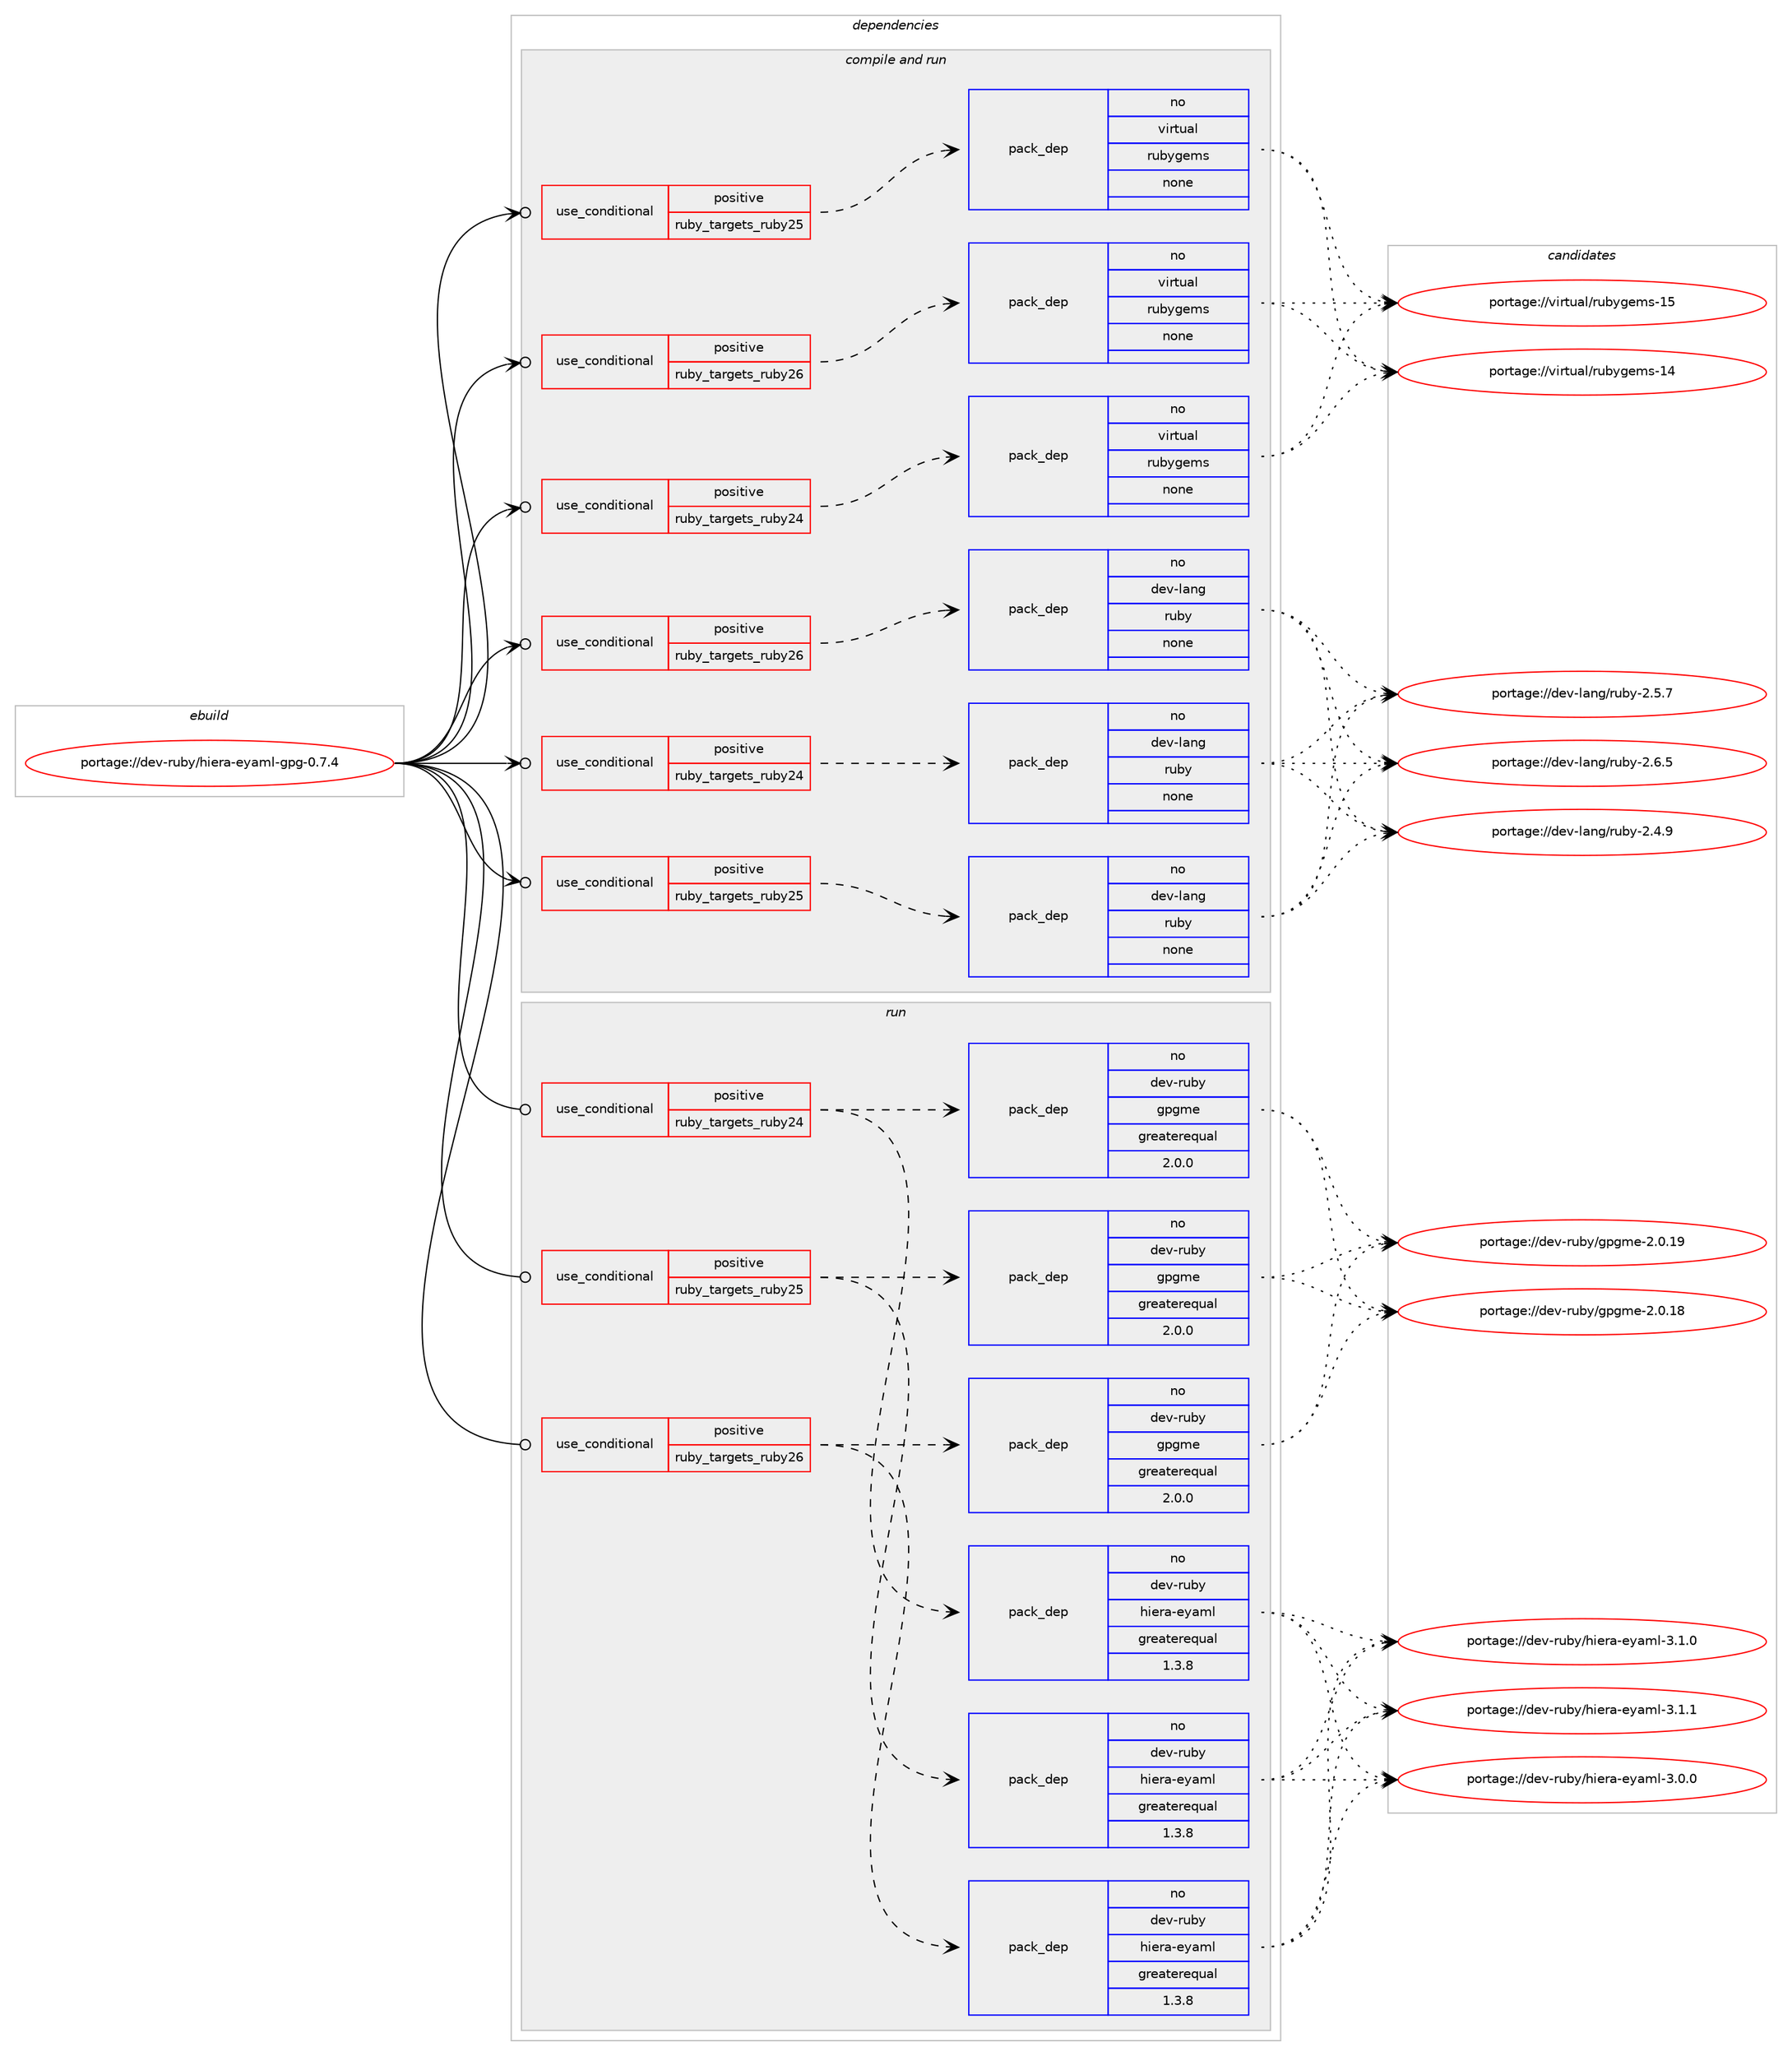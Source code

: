 digraph prolog {

# *************
# Graph options
# *************

newrank=true;
concentrate=true;
compound=true;
graph [rankdir=LR,fontname=Helvetica,fontsize=10,ranksep=1.5];#, ranksep=2.5, nodesep=0.2];
edge  [arrowhead=vee];
node  [fontname=Helvetica,fontsize=10];

# **********
# The ebuild
# **********

subgraph cluster_leftcol {
color=gray;
rank=same;
label=<<i>ebuild</i>>;
id [label="portage://dev-ruby/hiera-eyaml-gpg-0.7.4", color=red, width=4, href="../dev-ruby/hiera-eyaml-gpg-0.7.4.svg"];
}

# ****************
# The dependencies
# ****************

subgraph cluster_midcol {
color=gray;
label=<<i>dependencies</i>>;
subgraph cluster_compile {
fillcolor="#eeeeee";
style=filled;
label=<<i>compile</i>>;
}
subgraph cluster_compileandrun {
fillcolor="#eeeeee";
style=filled;
label=<<i>compile and run</i>>;
subgraph cond53525 {
dependency223829 [label=<<TABLE BORDER="0" CELLBORDER="1" CELLSPACING="0" CELLPADDING="4"><TR><TD ROWSPAN="3" CELLPADDING="10">use_conditional</TD></TR><TR><TD>positive</TD></TR><TR><TD>ruby_targets_ruby24</TD></TR></TABLE>>, shape=none, color=red];
subgraph pack166812 {
dependency223830 [label=<<TABLE BORDER="0" CELLBORDER="1" CELLSPACING="0" CELLPADDING="4" WIDTH="220"><TR><TD ROWSPAN="6" CELLPADDING="30">pack_dep</TD></TR><TR><TD WIDTH="110">no</TD></TR><TR><TD>dev-lang</TD></TR><TR><TD>ruby</TD></TR><TR><TD>none</TD></TR><TR><TD></TD></TR></TABLE>>, shape=none, color=blue];
}
dependency223829:e -> dependency223830:w [weight=20,style="dashed",arrowhead="vee"];
}
id:e -> dependency223829:w [weight=20,style="solid",arrowhead="odotvee"];
subgraph cond53526 {
dependency223831 [label=<<TABLE BORDER="0" CELLBORDER="1" CELLSPACING="0" CELLPADDING="4"><TR><TD ROWSPAN="3" CELLPADDING="10">use_conditional</TD></TR><TR><TD>positive</TD></TR><TR><TD>ruby_targets_ruby24</TD></TR></TABLE>>, shape=none, color=red];
subgraph pack166813 {
dependency223832 [label=<<TABLE BORDER="0" CELLBORDER="1" CELLSPACING="0" CELLPADDING="4" WIDTH="220"><TR><TD ROWSPAN="6" CELLPADDING="30">pack_dep</TD></TR><TR><TD WIDTH="110">no</TD></TR><TR><TD>virtual</TD></TR><TR><TD>rubygems</TD></TR><TR><TD>none</TD></TR><TR><TD></TD></TR></TABLE>>, shape=none, color=blue];
}
dependency223831:e -> dependency223832:w [weight=20,style="dashed",arrowhead="vee"];
}
id:e -> dependency223831:w [weight=20,style="solid",arrowhead="odotvee"];
subgraph cond53527 {
dependency223833 [label=<<TABLE BORDER="0" CELLBORDER="1" CELLSPACING="0" CELLPADDING="4"><TR><TD ROWSPAN="3" CELLPADDING="10">use_conditional</TD></TR><TR><TD>positive</TD></TR><TR><TD>ruby_targets_ruby25</TD></TR></TABLE>>, shape=none, color=red];
subgraph pack166814 {
dependency223834 [label=<<TABLE BORDER="0" CELLBORDER="1" CELLSPACING="0" CELLPADDING="4" WIDTH="220"><TR><TD ROWSPAN="6" CELLPADDING="30">pack_dep</TD></TR><TR><TD WIDTH="110">no</TD></TR><TR><TD>dev-lang</TD></TR><TR><TD>ruby</TD></TR><TR><TD>none</TD></TR><TR><TD></TD></TR></TABLE>>, shape=none, color=blue];
}
dependency223833:e -> dependency223834:w [weight=20,style="dashed",arrowhead="vee"];
}
id:e -> dependency223833:w [weight=20,style="solid",arrowhead="odotvee"];
subgraph cond53528 {
dependency223835 [label=<<TABLE BORDER="0" CELLBORDER="1" CELLSPACING="0" CELLPADDING="4"><TR><TD ROWSPAN="3" CELLPADDING="10">use_conditional</TD></TR><TR><TD>positive</TD></TR><TR><TD>ruby_targets_ruby25</TD></TR></TABLE>>, shape=none, color=red];
subgraph pack166815 {
dependency223836 [label=<<TABLE BORDER="0" CELLBORDER="1" CELLSPACING="0" CELLPADDING="4" WIDTH="220"><TR><TD ROWSPAN="6" CELLPADDING="30">pack_dep</TD></TR><TR><TD WIDTH="110">no</TD></TR><TR><TD>virtual</TD></TR><TR><TD>rubygems</TD></TR><TR><TD>none</TD></TR><TR><TD></TD></TR></TABLE>>, shape=none, color=blue];
}
dependency223835:e -> dependency223836:w [weight=20,style="dashed",arrowhead="vee"];
}
id:e -> dependency223835:w [weight=20,style="solid",arrowhead="odotvee"];
subgraph cond53529 {
dependency223837 [label=<<TABLE BORDER="0" CELLBORDER="1" CELLSPACING="0" CELLPADDING="4"><TR><TD ROWSPAN="3" CELLPADDING="10">use_conditional</TD></TR><TR><TD>positive</TD></TR><TR><TD>ruby_targets_ruby26</TD></TR></TABLE>>, shape=none, color=red];
subgraph pack166816 {
dependency223838 [label=<<TABLE BORDER="0" CELLBORDER="1" CELLSPACING="0" CELLPADDING="4" WIDTH="220"><TR><TD ROWSPAN="6" CELLPADDING="30">pack_dep</TD></TR><TR><TD WIDTH="110">no</TD></TR><TR><TD>dev-lang</TD></TR><TR><TD>ruby</TD></TR><TR><TD>none</TD></TR><TR><TD></TD></TR></TABLE>>, shape=none, color=blue];
}
dependency223837:e -> dependency223838:w [weight=20,style="dashed",arrowhead="vee"];
}
id:e -> dependency223837:w [weight=20,style="solid",arrowhead="odotvee"];
subgraph cond53530 {
dependency223839 [label=<<TABLE BORDER="0" CELLBORDER="1" CELLSPACING="0" CELLPADDING="4"><TR><TD ROWSPAN="3" CELLPADDING="10">use_conditional</TD></TR><TR><TD>positive</TD></TR><TR><TD>ruby_targets_ruby26</TD></TR></TABLE>>, shape=none, color=red];
subgraph pack166817 {
dependency223840 [label=<<TABLE BORDER="0" CELLBORDER="1" CELLSPACING="0" CELLPADDING="4" WIDTH="220"><TR><TD ROWSPAN="6" CELLPADDING="30">pack_dep</TD></TR><TR><TD WIDTH="110">no</TD></TR><TR><TD>virtual</TD></TR><TR><TD>rubygems</TD></TR><TR><TD>none</TD></TR><TR><TD></TD></TR></TABLE>>, shape=none, color=blue];
}
dependency223839:e -> dependency223840:w [weight=20,style="dashed",arrowhead="vee"];
}
id:e -> dependency223839:w [weight=20,style="solid",arrowhead="odotvee"];
}
subgraph cluster_run {
fillcolor="#eeeeee";
style=filled;
label=<<i>run</i>>;
subgraph cond53531 {
dependency223841 [label=<<TABLE BORDER="0" CELLBORDER="1" CELLSPACING="0" CELLPADDING="4"><TR><TD ROWSPAN="3" CELLPADDING="10">use_conditional</TD></TR><TR><TD>positive</TD></TR><TR><TD>ruby_targets_ruby24</TD></TR></TABLE>>, shape=none, color=red];
subgraph pack166818 {
dependency223842 [label=<<TABLE BORDER="0" CELLBORDER="1" CELLSPACING="0" CELLPADDING="4" WIDTH="220"><TR><TD ROWSPAN="6" CELLPADDING="30">pack_dep</TD></TR><TR><TD WIDTH="110">no</TD></TR><TR><TD>dev-ruby</TD></TR><TR><TD>hiera-eyaml</TD></TR><TR><TD>greaterequal</TD></TR><TR><TD>1.3.8</TD></TR></TABLE>>, shape=none, color=blue];
}
dependency223841:e -> dependency223842:w [weight=20,style="dashed",arrowhead="vee"];
subgraph pack166819 {
dependency223843 [label=<<TABLE BORDER="0" CELLBORDER="1" CELLSPACING="0" CELLPADDING="4" WIDTH="220"><TR><TD ROWSPAN="6" CELLPADDING="30">pack_dep</TD></TR><TR><TD WIDTH="110">no</TD></TR><TR><TD>dev-ruby</TD></TR><TR><TD>gpgme</TD></TR><TR><TD>greaterequal</TD></TR><TR><TD>2.0.0</TD></TR></TABLE>>, shape=none, color=blue];
}
dependency223841:e -> dependency223843:w [weight=20,style="dashed",arrowhead="vee"];
}
id:e -> dependency223841:w [weight=20,style="solid",arrowhead="odot"];
subgraph cond53532 {
dependency223844 [label=<<TABLE BORDER="0" CELLBORDER="1" CELLSPACING="0" CELLPADDING="4"><TR><TD ROWSPAN="3" CELLPADDING="10">use_conditional</TD></TR><TR><TD>positive</TD></TR><TR><TD>ruby_targets_ruby25</TD></TR></TABLE>>, shape=none, color=red];
subgraph pack166820 {
dependency223845 [label=<<TABLE BORDER="0" CELLBORDER="1" CELLSPACING="0" CELLPADDING="4" WIDTH="220"><TR><TD ROWSPAN="6" CELLPADDING="30">pack_dep</TD></TR><TR><TD WIDTH="110">no</TD></TR><TR><TD>dev-ruby</TD></TR><TR><TD>hiera-eyaml</TD></TR><TR><TD>greaterequal</TD></TR><TR><TD>1.3.8</TD></TR></TABLE>>, shape=none, color=blue];
}
dependency223844:e -> dependency223845:w [weight=20,style="dashed",arrowhead="vee"];
subgraph pack166821 {
dependency223846 [label=<<TABLE BORDER="0" CELLBORDER="1" CELLSPACING="0" CELLPADDING="4" WIDTH="220"><TR><TD ROWSPAN="6" CELLPADDING="30">pack_dep</TD></TR><TR><TD WIDTH="110">no</TD></TR><TR><TD>dev-ruby</TD></TR><TR><TD>gpgme</TD></TR><TR><TD>greaterequal</TD></TR><TR><TD>2.0.0</TD></TR></TABLE>>, shape=none, color=blue];
}
dependency223844:e -> dependency223846:w [weight=20,style="dashed",arrowhead="vee"];
}
id:e -> dependency223844:w [weight=20,style="solid",arrowhead="odot"];
subgraph cond53533 {
dependency223847 [label=<<TABLE BORDER="0" CELLBORDER="1" CELLSPACING="0" CELLPADDING="4"><TR><TD ROWSPAN="3" CELLPADDING="10">use_conditional</TD></TR><TR><TD>positive</TD></TR><TR><TD>ruby_targets_ruby26</TD></TR></TABLE>>, shape=none, color=red];
subgraph pack166822 {
dependency223848 [label=<<TABLE BORDER="0" CELLBORDER="1" CELLSPACING="0" CELLPADDING="4" WIDTH="220"><TR><TD ROWSPAN="6" CELLPADDING="30">pack_dep</TD></TR><TR><TD WIDTH="110">no</TD></TR><TR><TD>dev-ruby</TD></TR><TR><TD>hiera-eyaml</TD></TR><TR><TD>greaterequal</TD></TR><TR><TD>1.3.8</TD></TR></TABLE>>, shape=none, color=blue];
}
dependency223847:e -> dependency223848:w [weight=20,style="dashed",arrowhead="vee"];
subgraph pack166823 {
dependency223849 [label=<<TABLE BORDER="0" CELLBORDER="1" CELLSPACING="0" CELLPADDING="4" WIDTH="220"><TR><TD ROWSPAN="6" CELLPADDING="30">pack_dep</TD></TR><TR><TD WIDTH="110">no</TD></TR><TR><TD>dev-ruby</TD></TR><TR><TD>gpgme</TD></TR><TR><TD>greaterequal</TD></TR><TR><TD>2.0.0</TD></TR></TABLE>>, shape=none, color=blue];
}
dependency223847:e -> dependency223849:w [weight=20,style="dashed",arrowhead="vee"];
}
id:e -> dependency223847:w [weight=20,style="solid",arrowhead="odot"];
}
}

# **************
# The candidates
# **************

subgraph cluster_choices {
rank=same;
color=gray;
label=<<i>candidates</i>>;

subgraph choice166812 {
color=black;
nodesep=1;
choiceportage10010111845108971101034711411798121455046524657 [label="portage://dev-lang/ruby-2.4.9", color=red, width=4,href="../dev-lang/ruby-2.4.9.svg"];
choiceportage10010111845108971101034711411798121455046534655 [label="portage://dev-lang/ruby-2.5.7", color=red, width=4,href="../dev-lang/ruby-2.5.7.svg"];
choiceportage10010111845108971101034711411798121455046544653 [label="portage://dev-lang/ruby-2.6.5", color=red, width=4,href="../dev-lang/ruby-2.6.5.svg"];
dependency223830:e -> choiceportage10010111845108971101034711411798121455046524657:w [style=dotted,weight="100"];
dependency223830:e -> choiceportage10010111845108971101034711411798121455046534655:w [style=dotted,weight="100"];
dependency223830:e -> choiceportage10010111845108971101034711411798121455046544653:w [style=dotted,weight="100"];
}
subgraph choice166813 {
color=black;
nodesep=1;
choiceportage118105114116117971084711411798121103101109115454952 [label="portage://virtual/rubygems-14", color=red, width=4,href="../virtual/rubygems-14.svg"];
choiceportage118105114116117971084711411798121103101109115454953 [label="portage://virtual/rubygems-15", color=red, width=4,href="../virtual/rubygems-15.svg"];
dependency223832:e -> choiceportage118105114116117971084711411798121103101109115454952:w [style=dotted,weight="100"];
dependency223832:e -> choiceportage118105114116117971084711411798121103101109115454953:w [style=dotted,weight="100"];
}
subgraph choice166814 {
color=black;
nodesep=1;
choiceportage10010111845108971101034711411798121455046524657 [label="portage://dev-lang/ruby-2.4.9", color=red, width=4,href="../dev-lang/ruby-2.4.9.svg"];
choiceportage10010111845108971101034711411798121455046534655 [label="portage://dev-lang/ruby-2.5.7", color=red, width=4,href="../dev-lang/ruby-2.5.7.svg"];
choiceportage10010111845108971101034711411798121455046544653 [label="portage://dev-lang/ruby-2.6.5", color=red, width=4,href="../dev-lang/ruby-2.6.5.svg"];
dependency223834:e -> choiceportage10010111845108971101034711411798121455046524657:w [style=dotted,weight="100"];
dependency223834:e -> choiceportage10010111845108971101034711411798121455046534655:w [style=dotted,weight="100"];
dependency223834:e -> choiceportage10010111845108971101034711411798121455046544653:w [style=dotted,weight="100"];
}
subgraph choice166815 {
color=black;
nodesep=1;
choiceportage118105114116117971084711411798121103101109115454952 [label="portage://virtual/rubygems-14", color=red, width=4,href="../virtual/rubygems-14.svg"];
choiceportage118105114116117971084711411798121103101109115454953 [label="portage://virtual/rubygems-15", color=red, width=4,href="../virtual/rubygems-15.svg"];
dependency223836:e -> choiceportage118105114116117971084711411798121103101109115454952:w [style=dotted,weight="100"];
dependency223836:e -> choiceportage118105114116117971084711411798121103101109115454953:w [style=dotted,weight="100"];
}
subgraph choice166816 {
color=black;
nodesep=1;
choiceportage10010111845108971101034711411798121455046524657 [label="portage://dev-lang/ruby-2.4.9", color=red, width=4,href="../dev-lang/ruby-2.4.9.svg"];
choiceportage10010111845108971101034711411798121455046534655 [label="portage://dev-lang/ruby-2.5.7", color=red, width=4,href="../dev-lang/ruby-2.5.7.svg"];
choiceportage10010111845108971101034711411798121455046544653 [label="portage://dev-lang/ruby-2.6.5", color=red, width=4,href="../dev-lang/ruby-2.6.5.svg"];
dependency223838:e -> choiceportage10010111845108971101034711411798121455046524657:w [style=dotted,weight="100"];
dependency223838:e -> choiceportage10010111845108971101034711411798121455046534655:w [style=dotted,weight="100"];
dependency223838:e -> choiceportage10010111845108971101034711411798121455046544653:w [style=dotted,weight="100"];
}
subgraph choice166817 {
color=black;
nodesep=1;
choiceportage118105114116117971084711411798121103101109115454952 [label="portage://virtual/rubygems-14", color=red, width=4,href="../virtual/rubygems-14.svg"];
choiceportage118105114116117971084711411798121103101109115454953 [label="portage://virtual/rubygems-15", color=red, width=4,href="../virtual/rubygems-15.svg"];
dependency223840:e -> choiceportage118105114116117971084711411798121103101109115454952:w [style=dotted,weight="100"];
dependency223840:e -> choiceportage118105114116117971084711411798121103101109115454953:w [style=dotted,weight="100"];
}
subgraph choice166818 {
color=black;
nodesep=1;
choiceportage100101118451141179812147104105101114974510112197109108455146484648 [label="portage://dev-ruby/hiera-eyaml-3.0.0", color=red, width=4,href="../dev-ruby/hiera-eyaml-3.0.0.svg"];
choiceportage100101118451141179812147104105101114974510112197109108455146494648 [label="portage://dev-ruby/hiera-eyaml-3.1.0", color=red, width=4,href="../dev-ruby/hiera-eyaml-3.1.0.svg"];
choiceportage100101118451141179812147104105101114974510112197109108455146494649 [label="portage://dev-ruby/hiera-eyaml-3.1.1", color=red, width=4,href="../dev-ruby/hiera-eyaml-3.1.1.svg"];
dependency223842:e -> choiceportage100101118451141179812147104105101114974510112197109108455146484648:w [style=dotted,weight="100"];
dependency223842:e -> choiceportage100101118451141179812147104105101114974510112197109108455146494648:w [style=dotted,weight="100"];
dependency223842:e -> choiceportage100101118451141179812147104105101114974510112197109108455146494649:w [style=dotted,weight="100"];
}
subgraph choice166819 {
color=black;
nodesep=1;
choiceportage10010111845114117981214710311210310910145504648464956 [label="portage://dev-ruby/gpgme-2.0.18", color=red, width=4,href="../dev-ruby/gpgme-2.0.18.svg"];
choiceportage10010111845114117981214710311210310910145504648464957 [label="portage://dev-ruby/gpgme-2.0.19", color=red, width=4,href="../dev-ruby/gpgme-2.0.19.svg"];
dependency223843:e -> choiceportage10010111845114117981214710311210310910145504648464956:w [style=dotted,weight="100"];
dependency223843:e -> choiceportage10010111845114117981214710311210310910145504648464957:w [style=dotted,weight="100"];
}
subgraph choice166820 {
color=black;
nodesep=1;
choiceportage100101118451141179812147104105101114974510112197109108455146484648 [label="portage://dev-ruby/hiera-eyaml-3.0.0", color=red, width=4,href="../dev-ruby/hiera-eyaml-3.0.0.svg"];
choiceportage100101118451141179812147104105101114974510112197109108455146494648 [label="portage://dev-ruby/hiera-eyaml-3.1.0", color=red, width=4,href="../dev-ruby/hiera-eyaml-3.1.0.svg"];
choiceportage100101118451141179812147104105101114974510112197109108455146494649 [label="portage://dev-ruby/hiera-eyaml-3.1.1", color=red, width=4,href="../dev-ruby/hiera-eyaml-3.1.1.svg"];
dependency223845:e -> choiceportage100101118451141179812147104105101114974510112197109108455146484648:w [style=dotted,weight="100"];
dependency223845:e -> choiceportage100101118451141179812147104105101114974510112197109108455146494648:w [style=dotted,weight="100"];
dependency223845:e -> choiceportage100101118451141179812147104105101114974510112197109108455146494649:w [style=dotted,weight="100"];
}
subgraph choice166821 {
color=black;
nodesep=1;
choiceportage10010111845114117981214710311210310910145504648464956 [label="portage://dev-ruby/gpgme-2.0.18", color=red, width=4,href="../dev-ruby/gpgme-2.0.18.svg"];
choiceportage10010111845114117981214710311210310910145504648464957 [label="portage://dev-ruby/gpgme-2.0.19", color=red, width=4,href="../dev-ruby/gpgme-2.0.19.svg"];
dependency223846:e -> choiceportage10010111845114117981214710311210310910145504648464956:w [style=dotted,weight="100"];
dependency223846:e -> choiceportage10010111845114117981214710311210310910145504648464957:w [style=dotted,weight="100"];
}
subgraph choice166822 {
color=black;
nodesep=1;
choiceportage100101118451141179812147104105101114974510112197109108455146484648 [label="portage://dev-ruby/hiera-eyaml-3.0.0", color=red, width=4,href="../dev-ruby/hiera-eyaml-3.0.0.svg"];
choiceportage100101118451141179812147104105101114974510112197109108455146494648 [label="portage://dev-ruby/hiera-eyaml-3.1.0", color=red, width=4,href="../dev-ruby/hiera-eyaml-3.1.0.svg"];
choiceportage100101118451141179812147104105101114974510112197109108455146494649 [label="portage://dev-ruby/hiera-eyaml-3.1.1", color=red, width=4,href="../dev-ruby/hiera-eyaml-3.1.1.svg"];
dependency223848:e -> choiceportage100101118451141179812147104105101114974510112197109108455146484648:w [style=dotted,weight="100"];
dependency223848:e -> choiceportage100101118451141179812147104105101114974510112197109108455146494648:w [style=dotted,weight="100"];
dependency223848:e -> choiceportage100101118451141179812147104105101114974510112197109108455146494649:w [style=dotted,weight="100"];
}
subgraph choice166823 {
color=black;
nodesep=1;
choiceportage10010111845114117981214710311210310910145504648464956 [label="portage://dev-ruby/gpgme-2.0.18", color=red, width=4,href="../dev-ruby/gpgme-2.0.18.svg"];
choiceportage10010111845114117981214710311210310910145504648464957 [label="portage://dev-ruby/gpgme-2.0.19", color=red, width=4,href="../dev-ruby/gpgme-2.0.19.svg"];
dependency223849:e -> choiceportage10010111845114117981214710311210310910145504648464956:w [style=dotted,weight="100"];
dependency223849:e -> choiceportage10010111845114117981214710311210310910145504648464957:w [style=dotted,weight="100"];
}
}

}
